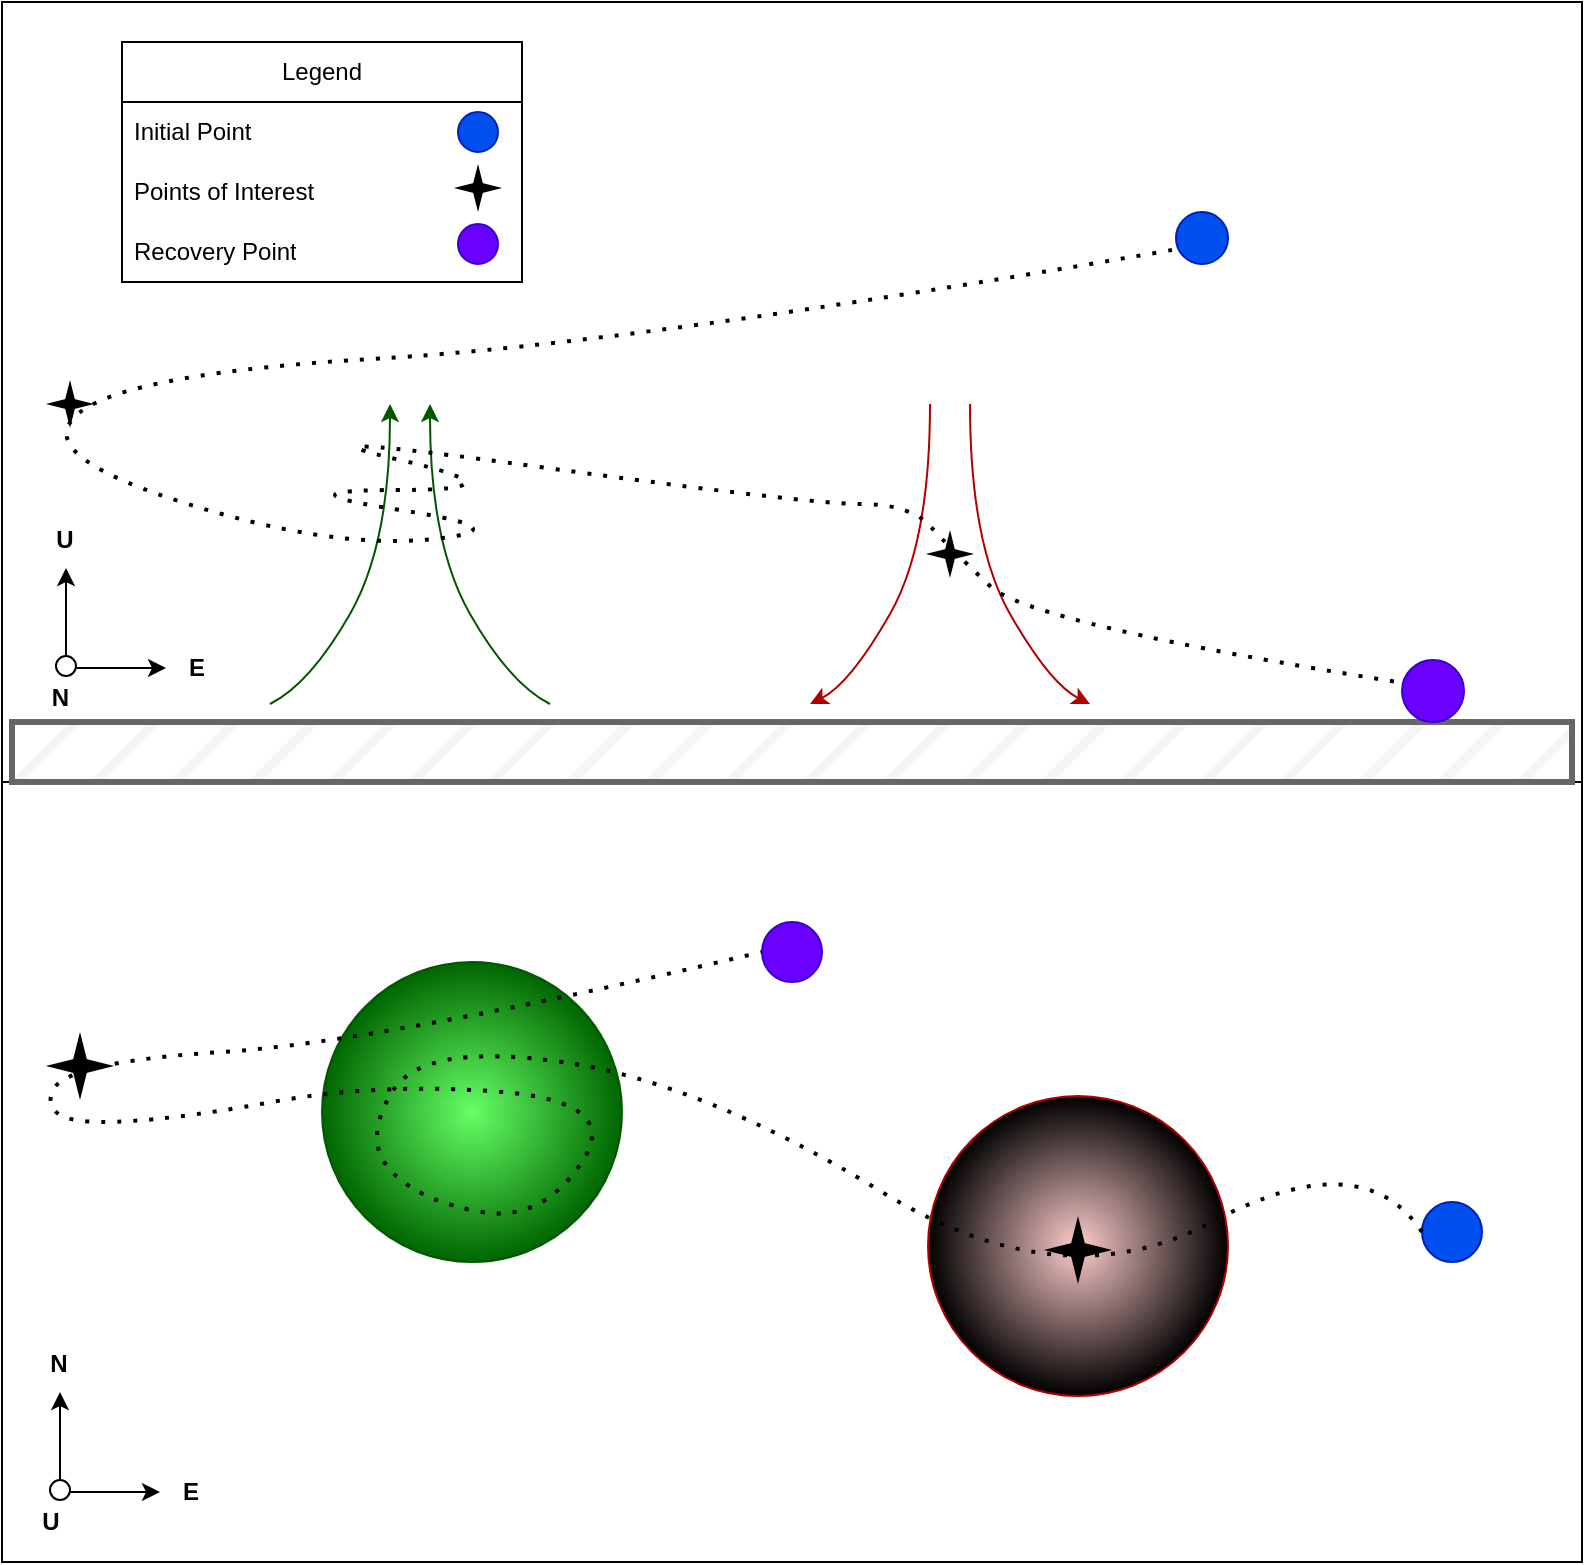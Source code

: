 <mxfile version="24.8.3" pages="2">
  <diagram id="1vbvvDwagzAua4ewiFmY" name="Page-2">
    <mxGraphModel dx="954" dy="647" grid="1" gridSize="10" guides="1" tooltips="1" connect="1" arrows="1" fold="1" page="1" pageScale="1" pageWidth="850" pageHeight="1100" math="0" shadow="0">
      <root>
        <mxCell id="0" />
        <mxCell id="1" parent="0" />
        <mxCell id="pf3tDOQDEe7M2gLQ07NN-12" value="" style="rounded=0;whiteSpace=wrap;html=1;" vertex="1" parent="1">
          <mxGeometry x="30" y="390" width="790" height="390" as="geometry" />
        </mxCell>
        <mxCell id="pf3tDOQDEe7M2gLQ07NN-11" value="" style="rounded=0;whiteSpace=wrap;html=1;" vertex="1" parent="1">
          <mxGeometry x="30" width="790" height="390" as="geometry" />
        </mxCell>
        <mxCell id="PNWSuZbZAS1e485UPwzZ-1" value="" style="endArrow=none;html=1;rounded=0;" edge="1" parent="1" source="PNWSuZbZAS1e485UPwzZ-2">
          <mxGeometry width="50" height="50" relative="1" as="geometry">
            <mxPoint x="120" y="360" as="sourcePoint" />
            <mxPoint x="750" y="360" as="targetPoint" />
          </mxGeometry>
        </mxCell>
        <mxCell id="PNWSuZbZAS1e485UPwzZ-3" value="" style="endArrow=none;html=1;rounded=0;" edge="1" parent="1" target="PNWSuZbZAS1e485UPwzZ-2">
          <mxGeometry width="50" height="50" relative="1" as="geometry">
            <mxPoint x="120" y="360" as="sourcePoint" />
            <mxPoint x="750" y="360" as="targetPoint" />
          </mxGeometry>
        </mxCell>
        <mxCell id="PNWSuZbZAS1e485UPwzZ-2" value="" style="rounded=0;whiteSpace=wrap;html=1;fillStyle=hatch;strokeWidth=3;fillColor=#f5f5f5;fontColor=#333333;strokeColor=#666666;" vertex="1" parent="1">
          <mxGeometry x="35" y="360" width="780" height="30" as="geometry" />
        </mxCell>
        <mxCell id="PNWSuZbZAS1e485UPwzZ-5" value="" style="curved=1;endArrow=classic;html=1;rounded=0;fillColor=#008a00;strokeColor=#005700;" edge="1" parent="1">
          <mxGeometry width="50" height="50" relative="1" as="geometry">
            <mxPoint x="164" y="351" as="sourcePoint" />
            <mxPoint x="224" y="201" as="targetPoint" />
            <Array as="points">
              <mxPoint x="184" y="341" />
              <mxPoint x="224" y="271" />
            </Array>
          </mxGeometry>
        </mxCell>
        <mxCell id="PNWSuZbZAS1e485UPwzZ-7" value="" style="curved=1;endArrow=classic;html=1;rounded=0;fillColor=#008a00;strokeColor=#005700;" edge="1" parent="1">
          <mxGeometry width="50" height="50" relative="1" as="geometry">
            <mxPoint x="304" y="351" as="sourcePoint" />
            <mxPoint x="244" y="201" as="targetPoint" />
            <Array as="points">
              <mxPoint x="284" y="341" />
              <mxPoint x="244" y="271" />
            </Array>
          </mxGeometry>
        </mxCell>
        <mxCell id="PNWSuZbZAS1e485UPwzZ-8" value="" style="curved=1;endArrow=classic;html=1;rounded=0;fillColor=#e51400;strokeColor=#B20000;" edge="1" parent="1">
          <mxGeometry width="50" height="50" relative="1" as="geometry">
            <mxPoint x="494" y="201" as="sourcePoint" />
            <mxPoint x="434" y="351" as="targetPoint" />
            <Array as="points">
              <mxPoint x="494" y="271" />
              <mxPoint x="454" y="341" />
            </Array>
          </mxGeometry>
        </mxCell>
        <mxCell id="PNWSuZbZAS1e485UPwzZ-9" value="" style="curved=1;endArrow=classic;html=1;rounded=0;fillColor=#e51400;strokeColor=#B20000;" edge="1" parent="1">
          <mxGeometry width="50" height="50" relative="1" as="geometry">
            <mxPoint x="514" y="201" as="sourcePoint" />
            <mxPoint x="574" y="351" as="targetPoint" />
            <Array as="points">
              <mxPoint x="514" y="271" />
              <mxPoint x="554" y="341" />
            </Array>
          </mxGeometry>
        </mxCell>
        <mxCell id="PNWSuZbZAS1e485UPwzZ-11" value="" style="verticalLabelPosition=bottom;verticalAlign=top;html=1;shape=mxgraph.basic.4_point_star_2;dx=0.8;fillStyle=solid;fillColor=#000000;" vertex="1" parent="1">
          <mxGeometry x="54" y="191" width="20" height="20" as="geometry" />
        </mxCell>
        <mxCell id="PNWSuZbZAS1e485UPwzZ-12" value="" style="verticalLabelPosition=bottom;verticalAlign=top;html=1;shape=mxgraph.basic.4_point_star_2;dx=0.8;fillColor=#000000;" vertex="1" parent="1">
          <mxGeometry x="494" y="266" width="20" height="20" as="geometry" />
        </mxCell>
        <mxCell id="PNWSuZbZAS1e485UPwzZ-14" value="" style="ellipse;whiteSpace=wrap;html=1;aspect=fixed;fillColor=#0050ef;fontColor=#ffffff;strokeColor=#001DBC;" vertex="1" parent="1">
          <mxGeometry x="617" y="105" width="26" height="26" as="geometry" />
        </mxCell>
        <mxCell id="PNWSuZbZAS1e485UPwzZ-16" value="" style="endArrow=none;dashed=1;html=1;dashPattern=1 3;strokeWidth=2;rounded=0;curved=1;entryX=0;entryY=1;entryDx=0;entryDy=0;" edge="1" parent="1">
          <mxGeometry width="50" height="50" relative="1" as="geometry">
            <mxPoint x="734" y="341" as="sourcePoint" />
            <mxPoint x="615.004" y="123.996" as="targetPoint" />
            <Array as="points">
              <mxPoint x="544" y="311" />
              <mxPoint x="504" y="273" />
              <mxPoint x="484" y="251" />
              <mxPoint x="434" y="251" />
              <mxPoint x="164" y="214" />
              <mxPoint x="294" y="244" />
              <mxPoint x="164" y="244" />
              <mxPoint x="294" y="264" />
              <mxPoint x="192.54" y="273.46" />
              <mxPoint x="43.54" y="225.46" />
              <mxPoint x="93.54" y="185.46" />
              <mxPoint x="344" y="171" />
            </Array>
          </mxGeometry>
        </mxCell>
        <mxCell id="PNWSuZbZAS1e485UPwzZ-19" value="" style="ellipse;whiteSpace=wrap;html=1;aspect=fixed;fillColor=#6a00ff;fontColor=#ffffff;strokeColor=#3700CC;" vertex="1" parent="1">
          <mxGeometry x="730" y="329" width="31" height="31" as="geometry" />
        </mxCell>
        <mxCell id="PNWSuZbZAS1e485UPwzZ-27" value="" style="group" vertex="1" connectable="0" parent="1">
          <mxGeometry x="90" y="20" width="200" height="120" as="geometry" />
        </mxCell>
        <mxCell id="PNWSuZbZAS1e485UPwzZ-20" value="Legend" style="swimlane;fontStyle=0;childLayout=stackLayout;horizontal=1;startSize=30;horizontalStack=0;resizeParent=1;resizeParentMax=0;resizeLast=0;collapsible=1;marginBottom=0;whiteSpace=wrap;html=1;" vertex="1" parent="PNWSuZbZAS1e485UPwzZ-27">
          <mxGeometry width="200" height="120" as="geometry" />
        </mxCell>
        <mxCell id="PNWSuZbZAS1e485UPwzZ-21" value="Initial Point" style="text;strokeColor=none;fillColor=none;align=left;verticalAlign=middle;spacingLeft=4;spacingRight=4;overflow=hidden;points=[[0,0.5],[1,0.5]];portConstraint=eastwest;rotatable=0;whiteSpace=wrap;html=1;" vertex="1" parent="PNWSuZbZAS1e485UPwzZ-20">
          <mxGeometry y="30" width="200" height="30" as="geometry" />
        </mxCell>
        <mxCell id="PNWSuZbZAS1e485UPwzZ-22" value="Points of Interest" style="text;strokeColor=none;fillColor=none;align=left;verticalAlign=middle;spacingLeft=4;spacingRight=4;overflow=hidden;points=[[0,0.5],[1,0.5]];portConstraint=eastwest;rotatable=0;whiteSpace=wrap;html=1;" vertex="1" parent="PNWSuZbZAS1e485UPwzZ-20">
          <mxGeometry y="60" width="200" height="30" as="geometry" />
        </mxCell>
        <mxCell id="PNWSuZbZAS1e485UPwzZ-23" value="Recovery Point" style="text;strokeColor=none;fillColor=none;align=left;verticalAlign=middle;spacingLeft=4;spacingRight=4;overflow=hidden;points=[[0,0.5],[1,0.5]];portConstraint=eastwest;rotatable=0;whiteSpace=wrap;html=1;" vertex="1" parent="PNWSuZbZAS1e485UPwzZ-20">
          <mxGeometry y="90" width="200" height="30" as="geometry" />
        </mxCell>
        <mxCell id="PNWSuZbZAS1e485UPwzZ-24" value="" style="ellipse;whiteSpace=wrap;html=1;aspect=fixed;fillColor=#0050ef;fontColor=#ffffff;strokeColor=#001DBC;" vertex="1" parent="PNWSuZbZAS1e485UPwzZ-27">
          <mxGeometry x="168" y="35" width="20" height="20" as="geometry" />
        </mxCell>
        <mxCell id="PNWSuZbZAS1e485UPwzZ-25" value="" style="ellipse;whiteSpace=wrap;html=1;aspect=fixed;fillColor=#6a00ff;fontColor=#ffffff;strokeColor=#3700CC;" vertex="1" parent="PNWSuZbZAS1e485UPwzZ-27">
          <mxGeometry x="168" y="91" width="20" height="20" as="geometry" />
        </mxCell>
        <mxCell id="PNWSuZbZAS1e485UPwzZ-26" value="" style="verticalLabelPosition=bottom;verticalAlign=top;html=1;shape=mxgraph.basic.4_point_star_2;dx=0.8;fillColor=#000000;" vertex="1" parent="PNWSuZbZAS1e485UPwzZ-27">
          <mxGeometry x="168" y="63" width="20" height="20" as="geometry" />
        </mxCell>
        <mxCell id="pf3tDOQDEe7M2gLQ07NN-1" value="" style="ellipse;whiteSpace=wrap;html=1;aspect=fixed;fillColor=#66FF66;strokeColor=#005700;gradientDirection=radial;fontColor=#ffffff;gradientColor=#006600;" vertex="1" parent="1">
          <mxGeometry x="190" y="480" width="150" height="150" as="geometry" />
        </mxCell>
        <mxCell id="pf3tDOQDEe7M2gLQ07NN-2" value="" style="ellipse;whiteSpace=wrap;html=1;aspect=fixed;fillColor=#FFCCCC;strokeColor=#B20000;gradientDirection=radial;fontColor=#ffffff;gradientColor=default;" vertex="1" parent="1">
          <mxGeometry x="493" y="547" width="150" height="150" as="geometry" />
        </mxCell>
        <mxCell id="pf3tDOQDEe7M2gLQ07NN-3" value="" style="ellipse;whiteSpace=wrap;html=1;aspect=fixed;fillColor=#6a00ff;strokeColor=#3700CC;gradientDirection=radial;fontColor=#ffffff;" vertex="1" parent="1">
          <mxGeometry x="410" y="460" width="30" height="30" as="geometry" />
        </mxCell>
        <mxCell id="pf3tDOQDEe7M2gLQ07NN-4" value="" style="ellipse;whiteSpace=wrap;html=1;aspect=fixed;fillColor=#0050ef;strokeColor=#001DBC;gradientDirection=radial;fontColor=#ffffff;" vertex="1" parent="1">
          <mxGeometry x="740" y="600" width="30" height="30" as="geometry" />
        </mxCell>
        <mxCell id="pf3tDOQDEe7M2gLQ07NN-5" value="" style="endArrow=none;dashed=1;html=1;dashPattern=1 3;strokeWidth=2;rounded=0;entryX=0;entryY=0.5;entryDx=0;entryDy=0;curved=1;exitX=0;exitY=0.5;exitDx=0;exitDy=0;" edge="1" parent="1" source="pf3tDOQDEe7M2gLQ07NN-4" target="pf3tDOQDEe7M2gLQ07NN-3">
          <mxGeometry width="50" height="50" relative="1" as="geometry">
            <mxPoint x="590" y="640" as="sourcePoint" />
            <mxPoint x="410" y="490" as="targetPoint" />
            <Array as="points">
              <mxPoint x="710" y="570" />
              <mxPoint x="560" y="650" />
              <mxPoint x="380" y="540" />
              <mxPoint x="240" y="520" />
              <mxPoint x="210" y="570" />
              <mxPoint x="240" y="600" />
              <mxPoint x="300" y="610" />
              <mxPoint x="340" y="550" />
              <mxPoint x="220" y="540" />
              <mxPoint x="110" y="560" />
              <mxPoint x="50" y="560" />
              <mxPoint x="60" y="530" />
              <mxPoint x="220" y="520" />
            </Array>
          </mxGeometry>
        </mxCell>
        <mxCell id="pf3tDOQDEe7M2gLQ07NN-6" value="" style="verticalLabelPosition=bottom;verticalAlign=top;html=1;shape=mxgraph.basic.4_point_star_2;dx=0.8;fillColor=#000000;" vertex="1" parent="1">
          <mxGeometry x="54" y="517" width="30" height="30" as="geometry" />
        </mxCell>
        <mxCell id="pf3tDOQDEe7M2gLQ07NN-7" value="" style="verticalLabelPosition=bottom;verticalAlign=top;html=1;shape=mxgraph.basic.4_point_star_2;dx=0.8;fillColor=#000000;" vertex="1" parent="1">
          <mxGeometry x="553" y="609" width="30" height="30" as="geometry" />
        </mxCell>
        <mxCell id="pf3tDOQDEe7M2gLQ07NN-21" value="" style="group" vertex="1" connectable="0" parent="1">
          <mxGeometry x="39" y="666" width="100" height="109" as="geometry" />
        </mxCell>
        <mxCell id="pf3tDOQDEe7M2gLQ07NN-14" value="E" style="text;html=1;align=center;verticalAlign=middle;resizable=0;points=[];autosize=1;strokeColor=none;fillColor=none;fontStyle=1" vertex="1" parent="pf3tDOQDEe7M2gLQ07NN-21">
          <mxGeometry x="70" y="64" width="30" height="30" as="geometry" />
        </mxCell>
        <mxCell id="pf3tDOQDEe7M2gLQ07NN-16" value="" style="group" vertex="1" connectable="0" parent="pf3tDOQDEe7M2gLQ07NN-21">
          <mxGeometry x="20" y="29" width="50" height="50" as="geometry" />
        </mxCell>
        <mxCell id="pf3tDOQDEe7M2gLQ07NN-13" value="" style="endArrow=classic;html=1;rounded=0;" edge="1" parent="pf3tDOQDEe7M2gLQ07NN-16">
          <mxGeometry width="50" height="50" relative="1" as="geometry">
            <mxPoint y="50" as="sourcePoint" />
            <mxPoint x="50" y="50" as="targetPoint" />
          </mxGeometry>
        </mxCell>
        <mxCell id="pf3tDOQDEe7M2gLQ07NN-15" value="" style="endArrow=classic;html=1;rounded=0;" edge="1" parent="pf3tDOQDEe7M2gLQ07NN-16">
          <mxGeometry width="50" height="50" relative="1" as="geometry">
            <mxPoint y="50" as="sourcePoint" />
            <mxPoint as="targetPoint" />
          </mxGeometry>
        </mxCell>
        <mxCell id="pf3tDOQDEe7M2gLQ07NN-17" value="N" style="text;html=1;align=center;verticalAlign=middle;resizable=0;points=[];autosize=1;strokeColor=none;fillColor=none;fontStyle=1" vertex="1" parent="pf3tDOQDEe7M2gLQ07NN-21">
          <mxGeometry x="4" width="30" height="30" as="geometry" />
        </mxCell>
        <mxCell id="pf3tDOQDEe7M2gLQ07NN-18" value="" style="ellipse;whiteSpace=wrap;html=1;aspect=fixed;" vertex="1" parent="pf3tDOQDEe7M2gLQ07NN-21">
          <mxGeometry x="15" y="73" width="10" height="10" as="geometry" />
        </mxCell>
        <mxCell id="pf3tDOQDEe7M2gLQ07NN-19" value="U" style="text;html=1;align=center;verticalAlign=middle;resizable=0;points=[];autosize=1;strokeColor=none;fillColor=none;fontStyle=1" vertex="1" parent="pf3tDOQDEe7M2gLQ07NN-21">
          <mxGeometry y="79" width="30" height="30" as="geometry" />
        </mxCell>
        <mxCell id="pf3tDOQDEe7M2gLQ07NN-22" value="" style="group" vertex="1" connectable="0" parent="1">
          <mxGeometry x="42" y="254" width="100" height="109" as="geometry" />
        </mxCell>
        <mxCell id="pf3tDOQDEe7M2gLQ07NN-23" value="E" style="text;html=1;align=center;verticalAlign=middle;resizable=0;points=[];autosize=1;strokeColor=none;fillColor=none;fontStyle=1" vertex="1" parent="pf3tDOQDEe7M2gLQ07NN-22">
          <mxGeometry x="70" y="64" width="30" height="30" as="geometry" />
        </mxCell>
        <mxCell id="pf3tDOQDEe7M2gLQ07NN-24" value="" style="group" vertex="1" connectable="0" parent="pf3tDOQDEe7M2gLQ07NN-22">
          <mxGeometry x="20" y="29" width="50" height="50" as="geometry" />
        </mxCell>
        <mxCell id="pf3tDOQDEe7M2gLQ07NN-25" value="" style="endArrow=classic;html=1;rounded=0;" edge="1" parent="pf3tDOQDEe7M2gLQ07NN-24">
          <mxGeometry width="50" height="50" relative="1" as="geometry">
            <mxPoint y="50" as="sourcePoint" />
            <mxPoint x="50" y="50" as="targetPoint" />
          </mxGeometry>
        </mxCell>
        <mxCell id="pf3tDOQDEe7M2gLQ07NN-26" value="" style="endArrow=classic;html=1;rounded=0;" edge="1" parent="pf3tDOQDEe7M2gLQ07NN-24">
          <mxGeometry width="50" height="50" relative="1" as="geometry">
            <mxPoint y="50" as="sourcePoint" />
            <mxPoint as="targetPoint" />
          </mxGeometry>
        </mxCell>
        <mxCell id="pf3tDOQDEe7M2gLQ07NN-27" value="U" style="text;html=1;align=center;verticalAlign=middle;resizable=0;points=[];autosize=1;strokeColor=none;fillColor=none;fontStyle=1" vertex="1" parent="pf3tDOQDEe7M2gLQ07NN-22">
          <mxGeometry x="4" width="30" height="30" as="geometry" />
        </mxCell>
        <mxCell id="pf3tDOQDEe7M2gLQ07NN-28" value="" style="ellipse;whiteSpace=wrap;html=1;aspect=fixed;" vertex="1" parent="pf3tDOQDEe7M2gLQ07NN-22">
          <mxGeometry x="15" y="73" width="10" height="10" as="geometry" />
        </mxCell>
        <mxCell id="pf3tDOQDEe7M2gLQ07NN-29" value="&amp;nbsp;N" style="text;html=1;align=center;verticalAlign=middle;resizable=0;points=[];autosize=1;strokeColor=none;fillColor=none;fontStyle=1" vertex="1" parent="pf3tDOQDEe7M2gLQ07NN-22">
          <mxGeometry x="-5" y="79" width="40" height="30" as="geometry" />
        </mxCell>
      </root>
    </mxGraphModel>
  </diagram>
  <diagram name="Page-1" id="vtBNkUw73utS-tMbHcp_">
    <mxGraphModel dx="1804" dy="647" grid="1" gridSize="10" guides="1" tooltips="1" connect="1" arrows="1" fold="1" page="1" pageScale="1" pageWidth="850" pageHeight="1100" math="0" shadow="0">
      <root>
        <mxCell id="0" />
        <mxCell id="1" parent="0" />
        <mxCell id="y7Z2IOX0TTAvd9jJDkdh-3" value="" style="ellipse;whiteSpace=wrap;html=1;aspect=fixed;fillColor=#66FF66;strokeColor=#005700;gradientDirection=radial;fontColor=#ffffff;gradientColor=#006600;" vertex="1" parent="1">
          <mxGeometry x="50" y="150" width="150" height="150" as="geometry" />
        </mxCell>
        <mxCell id="y7Z2IOX0TTAvd9jJDkdh-11" value="" style="ellipse;whiteSpace=wrap;html=1;aspect=fixed;fillColor=#FFCCCC;strokeColor=#B20000;gradientDirection=radial;fontColor=#ffffff;gradientColor=default;" vertex="1" parent="1">
          <mxGeometry x="470" y="160" width="150" height="150" as="geometry" />
        </mxCell>
        <mxCell id="w5Qb2thrbvRFifTIw_G6-1" value="" style="ellipse;whiteSpace=wrap;html=1;aspect=fixed;fillColor=#6a00ff;strokeColor=#3700CC;gradientDirection=radial;fontColor=#ffffff;" vertex="1" parent="1">
          <mxGeometry x="270" y="130" width="30" height="30" as="geometry" />
        </mxCell>
        <mxCell id="w5Qb2thrbvRFifTIw_G6-2" value="" style="ellipse;whiteSpace=wrap;html=1;aspect=fixed;fillColor=#0050ef;strokeColor=#001DBC;gradientDirection=radial;fontColor=#ffffff;" vertex="1" parent="1">
          <mxGeometry x="700" y="260" width="30" height="30" as="geometry" />
        </mxCell>
        <mxCell id="w5Qb2thrbvRFifTIw_G6-3" value="" style="endArrow=none;dashed=1;html=1;dashPattern=1 3;strokeWidth=2;rounded=0;entryX=0;entryY=0.5;entryDx=0;entryDy=0;curved=1;exitX=1;exitY=0.5;exitDx=0;exitDy=0;" edge="1" parent="1" source="w5Qb2thrbvRFifTIw_G6-2" target="w5Qb2thrbvRFifTIw_G6-1">
          <mxGeometry width="50" height="50" relative="1" as="geometry">
            <mxPoint x="450" y="310" as="sourcePoint" />
            <mxPoint x="270" y="160" as="targetPoint" />
            <Array as="points">
              <mxPoint x="630" y="220" />
              <mxPoint x="410" y="250" />
              <mxPoint x="240" y="210" />
              <mxPoint x="100" y="190" />
              <mxPoint x="70" y="240" />
              <mxPoint x="100" y="270" />
              <mxPoint x="160" y="280" />
              <mxPoint x="200" y="220" />
              <mxPoint x="80" y="210" />
              <mxPoint x="-30" y="230" />
              <mxPoint x="-130" y="220" />
              <mxPoint x="-130" y="200" />
              <mxPoint x="80" y="190" />
            </Array>
          </mxGeometry>
        </mxCell>
        <mxCell id="w5Qb2thrbvRFifTIw_G6-4" value="" style="verticalLabelPosition=bottom;verticalAlign=top;html=1;shape=mxgraph.basic.4_point_star_2;dx=0.8;fillColor=#000000;" vertex="1" parent="1">
          <mxGeometry x="-129" y="189" width="30" height="30" as="geometry" />
        </mxCell>
        <mxCell id="w5Qb2thrbvRFifTIw_G6-8" value="" style="verticalLabelPosition=bottom;verticalAlign=top;html=1;shape=mxgraph.basic.4_point_star_2;dx=0.8;fillColor=#000000;" vertex="1" parent="1">
          <mxGeometry x="533" y="217" width="30" height="30" as="geometry" />
        </mxCell>
      </root>
    </mxGraphModel>
  </diagram>
</mxfile>
